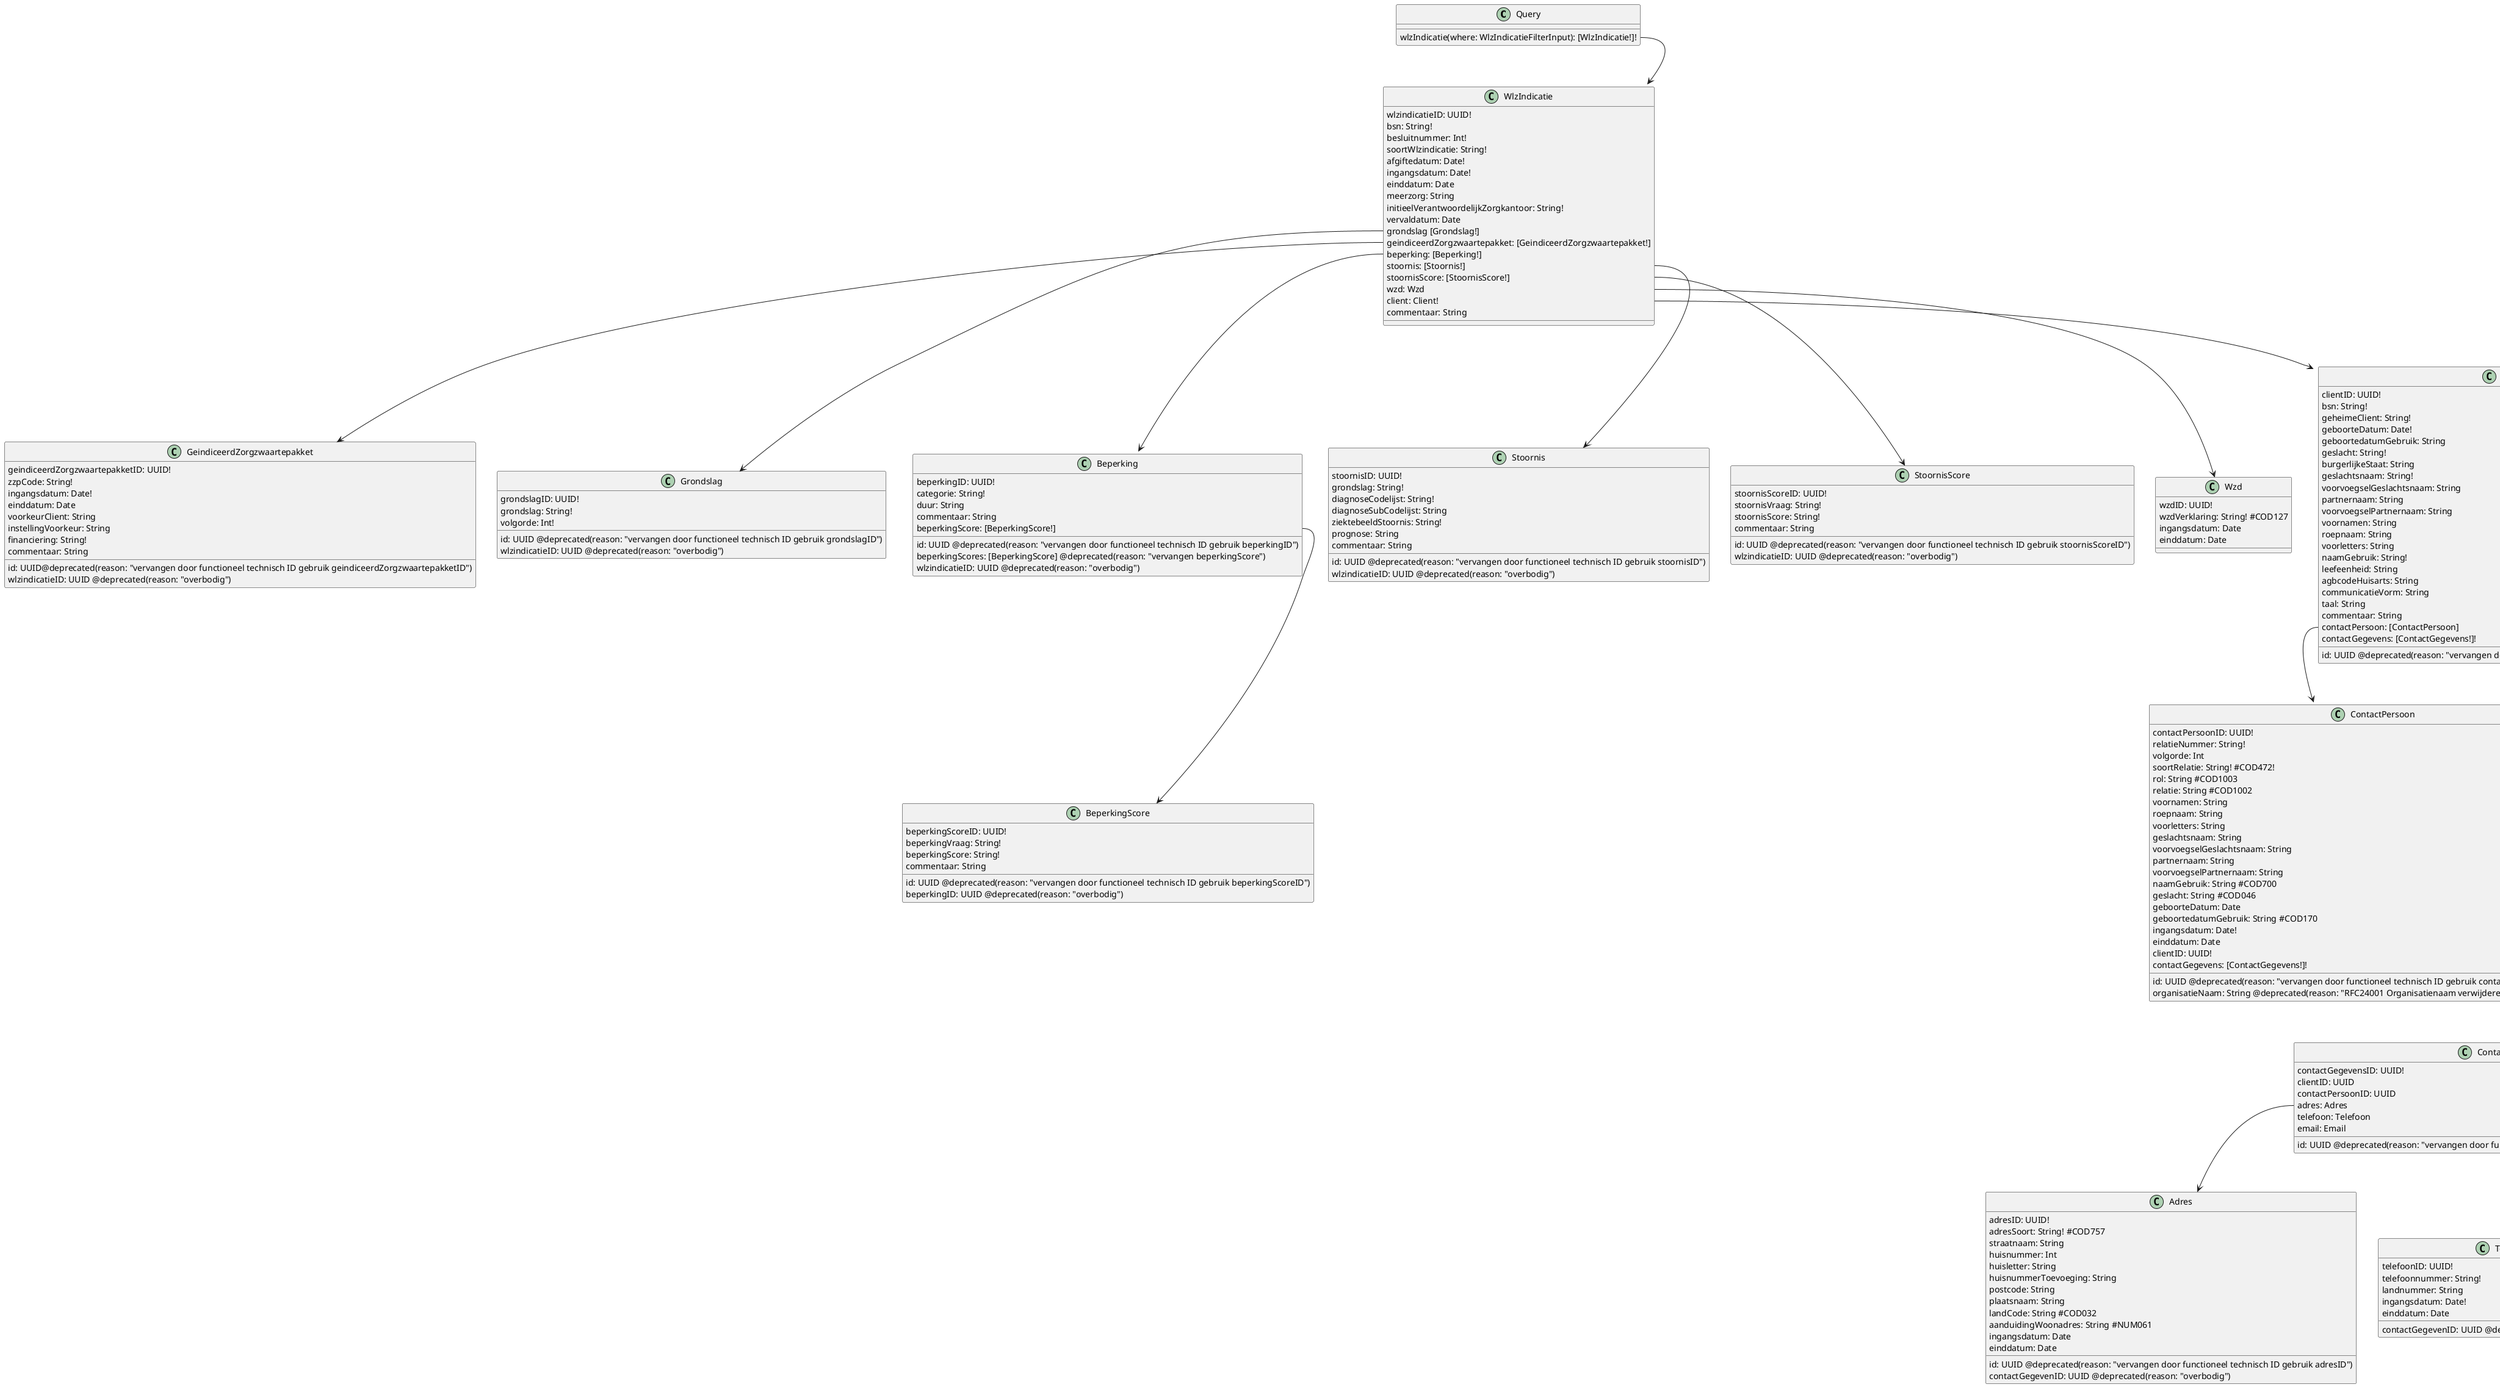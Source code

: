 @startuml Indicatieregister-graph

class Query{
  wlzIndicatie(where: WlzIndicatieFilterInput): [WlzIndicatie!]!
}

Query::wlzIndicatie --> WlzIndicatie

class WlzIndicatie {
  wlzindicatieID: UUID!
  bsn: String!
  besluitnummer: Int!
  soortWlzindicatie: String! 
  afgiftedatum: Date!
  ingangsdatum: Date!
  einddatum: Date
  meerzorg: String 
  initieelVerantwoordelijkZorgkantoor: String! 
  vervaldatum: Date
  grondslag [Grondslag!]
  geindiceerdZorgzwaartepakket: [GeindiceerdZorgzwaartepakket!]
  beperking: [Beperking!]
  stoornis: [Stoornis!]
  stoornisScore: [StoornisScore!]
  wzd: Wzd
  client: Client!
  commentaar: String
}

WlzIndicatie::geindiceerdZorgzwaartepakket --> GeindiceerdZorgzwaartepakket
WlzIndicatie::grondslag --> Grondslag
WlzIndicatie::beperking --> Beperking
WlzIndicatie::stoornis --> Stoornis
WlzIndicatie::stoornisScore --> StoornisScore
WlzIndicatie::wzd --> Wzd
WlzIndicatie::client --> Client


class GeindiceerdZorgzwaartepakket {
  id: UUID@deprecated(reason: "vervangen door functioneel technisch ID gebruik geindiceerdZorgzwaartepakketID")
  geindiceerdZorgzwaartepakketID: UUID!
  zzpCode: String! 
  ingangsdatum: Date!
  einddatum: Date
  voorkeurClient: String 
  instellingVoorkeur: String
  financiering: String! 
  commentaar: String
  wlzindicatieID: UUID @deprecated(reason: "overbodig")
}

class Grondslag {
  id: UUID @deprecated(reason: "vervangen door functioneel technisch ID gebruik grondslagID")
  grondslagID: UUID!
  grondslag: String! 
  volgorde: Int!
  wlzindicatieID: UUID @deprecated(reason: "overbodig")
}

class Beperking {
  id: UUID @deprecated(reason: "vervangen door functioneel technisch ID gebruik beperkingID")
  beperkingID: UUID!
  categorie: String! 
  duur: String 
  commentaar: String
  beperkingScores: [BeperkingScore] @deprecated(reason: "vervangen beperkingScore")
  beperkingScore: [BeperkingScore!]
  wlzindicatieID: UUID @deprecated(reason: "overbodig")
}

Beperking::beperkingScore --> BeperkingScore

class BeperkingScore {
  id: UUID @deprecated(reason: "vervangen door functioneel technisch ID gebruik beperkingScoreID")
  beperkingScoreID: UUID!
  beperkingVraag: String! 
  beperkingScore: String! 
  commentaar: String
  beperkingID: UUID @deprecated(reason: "overbodig")
}

class Stoornis {
  id: UUID @deprecated(reason: "vervangen door functioneel technisch ID gebruik stoornisID")
  stoornisID: UUID!
  grondslag: String! 
  diagnoseCodelijst: String! 
  diagnoseSubCodelijst: String 
  ziektebeeldStoornis: String! 
  prognose: String 
  commentaar: String
  wlzindicatieID: UUID @deprecated(reason: "overbodig")
}

class StoornisScore {
  id: UUID @deprecated(reason: "vervangen door functioneel technisch ID gebruik stoornisScoreID")
  stoornisScoreID: UUID!
  stoornisVraag: String! 
  stoornisScore: String! 
  commentaar: String
  wlzindicatieID: UUID @deprecated(reason: "overbodig")
}

class Client {
  id: UUID @deprecated(reason: "vervangen door functioneel technisch ID gebruik clientID")
  clientID: UUID!
  bsn: String!
  geheimeClient: String! 
  geboorteDatum: Date!
  geboortedatumGebruik: String 
  geslacht: String! 
  burgerlijkeStaat: String 
  geslachtsnaam: String!
  voorvoegselGeslachtsnaam: String
  partnernaam: String
  voorvoegselPartnernaam: String
  voornamen: String
  roepnaam: String
  voorletters: String
  naamGebruik: String! 
  leefeenheid: String 
  agbcodeHuisarts: String
  communicatieVorm: String 
  taal: String
  commentaar: String
  contactPersoon: [ContactPersoon]
  contactGegevens: [ContactGegevens!]!
}

Client::contactPersoon --> ContactPersoon
Client::contactGegevens --> ContactGegevens

class ContactPersoon {
  id: UUID @deprecated(reason: "vervangen door functioneel technisch ID gebruik contactPersoonID")
  contactPersoonID: UUID!
  relatieNummer: String!
  volgorde: Int
  soortRelatie: String! #COD472!
  rol: String #COD1003
  relatie: String #COD1002
  organisatieNaam: String @deprecated(reason: "RFC24001 Organisatienaam verwijderen uit Indicatieregister")
  voornamen: String
  roepnaam: String
  voorletters: String
  geslachtsnaam: String
  voorvoegselGeslachtsnaam: String
  partnernaam: String
  voorvoegselPartnernaam: String
  naamGebruik: String #COD700
  geslacht: String #COD046
  geboorteDatum: Date
  geboortedatumGebruik: String #COD170
  ingangsdatum: Date!
  einddatum: Date
  clientID: UUID!
  contactGegevens: [ContactGegevens!]!
}

ContactPersoon::contactGegevens --> ContactGegevens

class ContactGegevens {
  id: UUID @deprecated(reason: "vervangen door functioneel technisch ID gebruik contactGegevensID")
  contactGegevensID: UUID!
  clientID: UUID
  contactPersoonID: UUID
  adres: Adres
  telefoon: Telefoon
  email: Email
}

ContactGegevens::adres --> Adres
ContactGegevens::telefoon --> Telefoon
ContactGegevens::email --> Email

class Adres {
  id: UUID @deprecated(reason: "vervangen door functioneel technisch ID gebruik adresID")
  adresID: UUID!
  adresSoort: String! #COD757
  straatnaam: String
  huisnummer: Int
  huisletter: String
  huisnummerToevoeging: String
  postcode: String
  plaatsnaam: String
  landCode: String #COD032
  aanduidingWoonadres: String #NUM061
  ingangsdatum: Date
  einddatum: Date
  contactGegevenID: UUID @deprecated(reason: "overbodig")
}

class Email {
  emailID: UUID!
  emailadres: String!
  ingangsdatum: Date!
  einddatum: Date
  contactGegevenID: UUID @deprecated(reason: "overbodig")
}

class Telefoon {
  telefoonID: UUID!
  telefoonnummer: String!
  landnummer: String
  ingangsdatum: Date!
  einddatum: Date
  contactGegevenID: UUID @deprecated(reason: "overbodig")
}

class Wzd {
  wzdID: UUID!
  wzdVerklaring: String! #COD127
  ingangsdatum: Date
  einddatum: Date
}

@enduml
